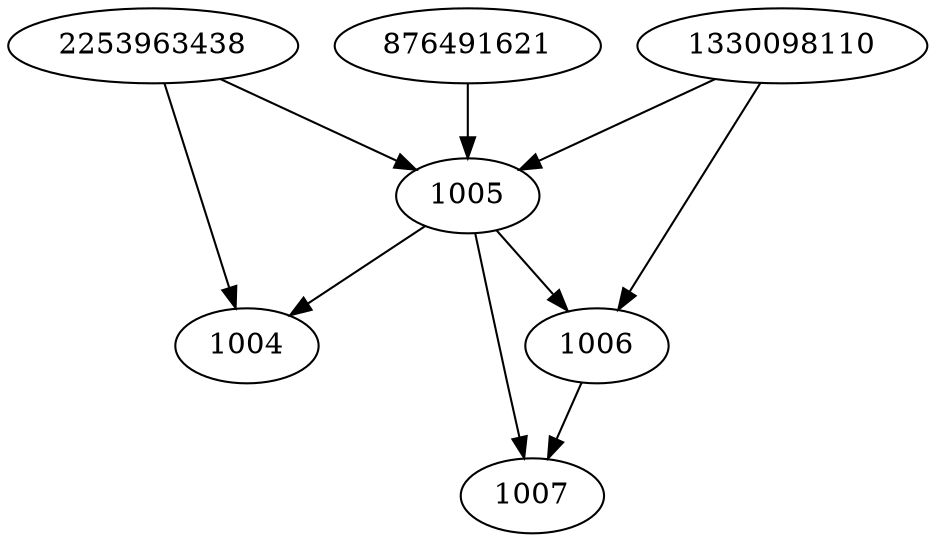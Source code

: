 strict digraph  {
876491621;
1004;
1005;
1006;
2253963438;
1007;
1330098110;
876491621 -> 1005;
1005 -> 1006;
1005 -> 1007;
1005 -> 1004;
1006 -> 1007;
2253963438 -> 1004;
2253963438 -> 1005;
1330098110 -> 1005;
1330098110 -> 1006;
}
